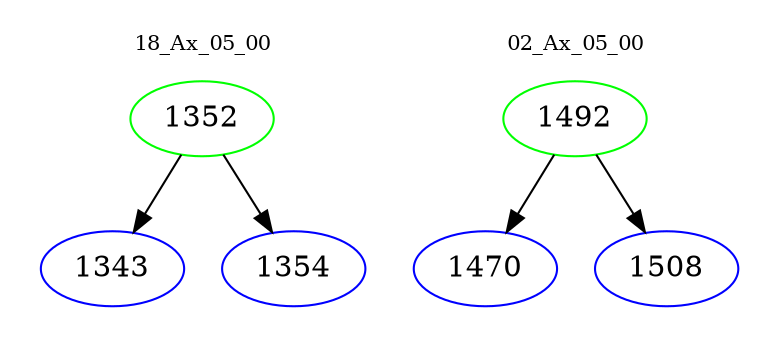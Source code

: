 digraph{
subgraph cluster_0 {
color = white
label = "18_Ax_05_00";
fontsize=10;
T0_1352 [label="1352", color="green"]
T0_1352 -> T0_1343 [color="black"]
T0_1343 [label="1343", color="blue"]
T0_1352 -> T0_1354 [color="black"]
T0_1354 [label="1354", color="blue"]
}
subgraph cluster_1 {
color = white
label = "02_Ax_05_00";
fontsize=10;
T1_1492 [label="1492", color="green"]
T1_1492 -> T1_1470 [color="black"]
T1_1470 [label="1470", color="blue"]
T1_1492 -> T1_1508 [color="black"]
T1_1508 [label="1508", color="blue"]
}
}
